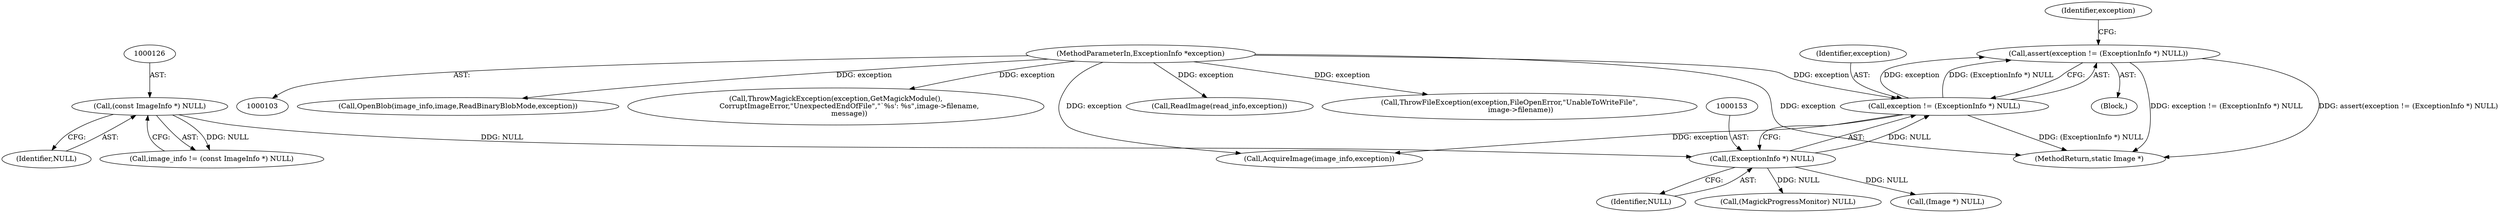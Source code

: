 digraph "0_ImageMagick_6b6bff054d569a77973f2140c0e86366e6168a6c_2@API" {
"1000149" [label="(Call,assert(exception != (ExceptionInfo *) NULL))"];
"1000150" [label="(Call,exception != (ExceptionInfo *) NULL)"];
"1000105" [label="(MethodParameterIn,ExceptionInfo *exception)"];
"1000152" [label="(Call,(ExceptionInfo *) NULL)"];
"1000125" [label="(Call,(const ImageInfo *) NULL)"];
"1000168" [label="(Call,OpenBlob(image_info,image,ReadBinaryBlobMode,exception))"];
"1000154" [label="(Identifier,NULL)"];
"1000163" [label="(Call,AcquireImage(image_info,exception))"];
"1000149" [label="(Call,assert(exception != (ExceptionInfo *) NULL))"];
"1000633" [label="(MethodReturn,static Image *)"];
"1000224" [label="(Call,(MagickProgressMonitor) NULL)"];
"1000612" [label="(Call,ThrowMagickException(exception,GetMagickModule(),\n            CorruptImageError,\"UnexpectedEndOfFile\",\"`%s': %s\",image->filename,\n            message))"];
"1000472" [label="(Call,ReadImage(read_info,exception))"];
"1000152" [label="(Call,(ExceptionInfo *) NULL)"];
"1000151" [label="(Identifier,exception)"];
"1000125" [label="(Call,(const ImageInfo *) NULL)"];
"1000150" [label="(Call,exception != (ExceptionInfo *) NULL)"];
"1000382" [label="(Call,ThrowFileException(exception,FileOpenError,\"UnableToWriteFile\",\n          image->filename))"];
"1000127" [label="(Identifier,NULL)"];
"1000106" [label="(Block,)"];
"1000105" [label="(MethodParameterIn,ExceptionInfo *exception)"];
"1000158" [label="(Identifier,exception)"];
"1000123" [label="(Call,image_info != (const ImageInfo *) NULL)"];
"1000183" [label="(Call,(Image *) NULL)"];
"1000149" -> "1000106"  [label="AST: "];
"1000149" -> "1000150"  [label="CFG: "];
"1000150" -> "1000149"  [label="AST: "];
"1000158" -> "1000149"  [label="CFG: "];
"1000149" -> "1000633"  [label="DDG: assert(exception != (ExceptionInfo *) NULL)"];
"1000149" -> "1000633"  [label="DDG: exception != (ExceptionInfo *) NULL"];
"1000150" -> "1000149"  [label="DDG: exception"];
"1000150" -> "1000149"  [label="DDG: (ExceptionInfo *) NULL"];
"1000150" -> "1000152"  [label="CFG: "];
"1000151" -> "1000150"  [label="AST: "];
"1000152" -> "1000150"  [label="AST: "];
"1000150" -> "1000633"  [label="DDG: (ExceptionInfo *) NULL"];
"1000105" -> "1000150"  [label="DDG: exception"];
"1000152" -> "1000150"  [label="DDG: NULL"];
"1000150" -> "1000163"  [label="DDG: exception"];
"1000105" -> "1000103"  [label="AST: "];
"1000105" -> "1000633"  [label="DDG: exception"];
"1000105" -> "1000163"  [label="DDG: exception"];
"1000105" -> "1000168"  [label="DDG: exception"];
"1000105" -> "1000382"  [label="DDG: exception"];
"1000105" -> "1000472"  [label="DDG: exception"];
"1000105" -> "1000612"  [label="DDG: exception"];
"1000152" -> "1000154"  [label="CFG: "];
"1000153" -> "1000152"  [label="AST: "];
"1000154" -> "1000152"  [label="AST: "];
"1000125" -> "1000152"  [label="DDG: NULL"];
"1000152" -> "1000183"  [label="DDG: NULL"];
"1000152" -> "1000224"  [label="DDG: NULL"];
"1000125" -> "1000123"  [label="AST: "];
"1000125" -> "1000127"  [label="CFG: "];
"1000126" -> "1000125"  [label="AST: "];
"1000127" -> "1000125"  [label="AST: "];
"1000123" -> "1000125"  [label="CFG: "];
"1000125" -> "1000123"  [label="DDG: NULL"];
}
